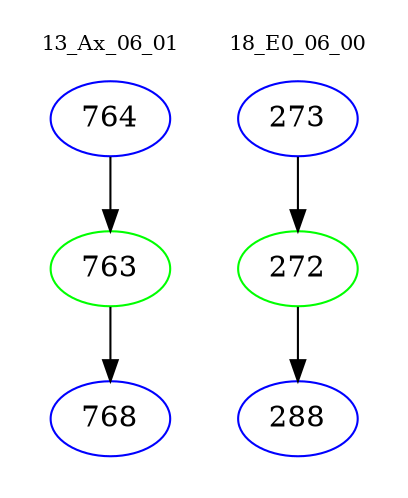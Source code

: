 digraph{
subgraph cluster_0 {
color = white
label = "13_Ax_06_01";
fontsize=10;
T0_764 [label="764", color="blue"]
T0_764 -> T0_763 [color="black"]
T0_763 [label="763", color="green"]
T0_763 -> T0_768 [color="black"]
T0_768 [label="768", color="blue"]
}
subgraph cluster_1 {
color = white
label = "18_E0_06_00";
fontsize=10;
T1_273 [label="273", color="blue"]
T1_273 -> T1_272 [color="black"]
T1_272 [label="272", color="green"]
T1_272 -> T1_288 [color="black"]
T1_288 [label="288", color="blue"]
}
}

